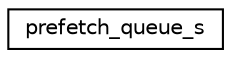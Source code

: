 digraph "Graphical Class Hierarchy"
{
  edge [fontname="Helvetica",fontsize="10",labelfontname="Helvetica",labelfontsize="10"];
  node [fontname="Helvetica",fontsize="10",shape=record];
  rankdir="LR";
  Node0 [label="prefetch_queue_s",height=0.2,width=0.4,color="black", fillcolor="white", style="filled",URL="$structprefetch__queue__s.html"];
}
